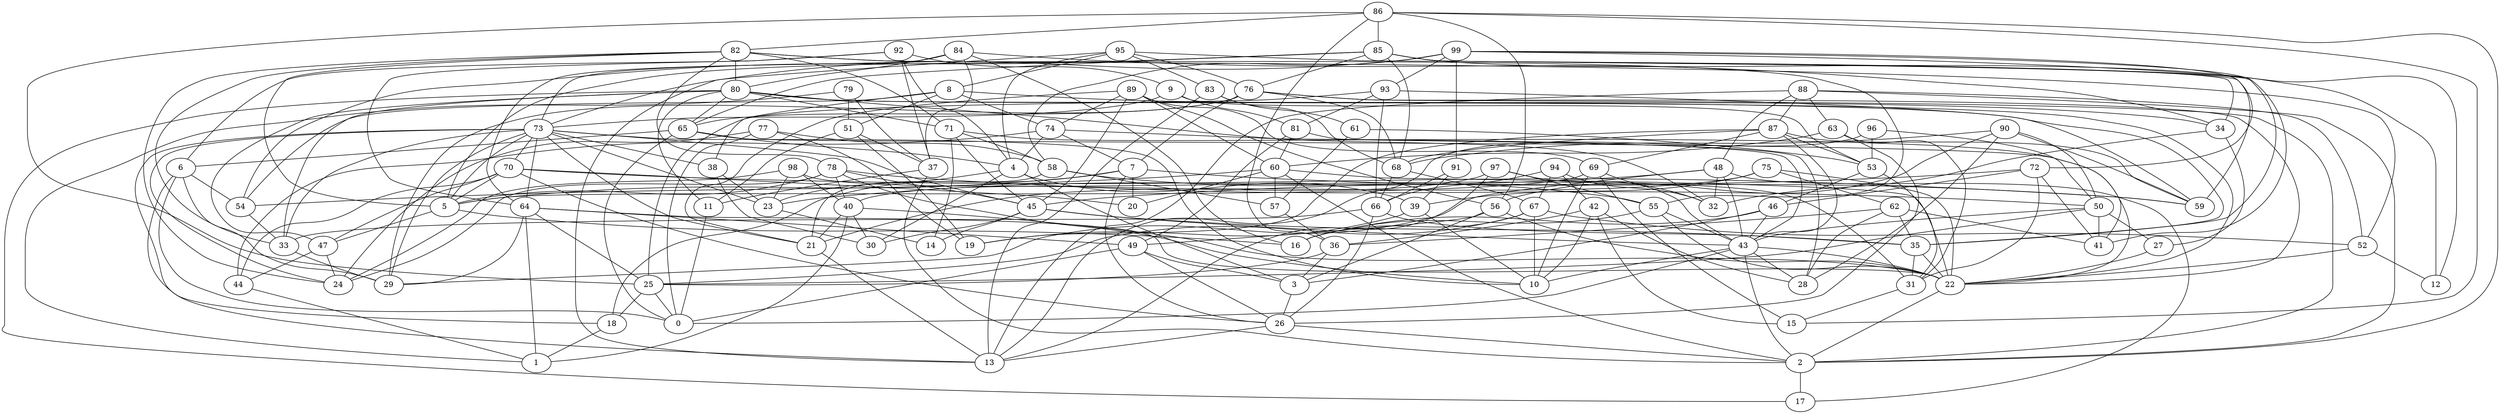 digraph GG_graph {

subgraph G_graph {
edge [color = black]
"18" -> "1" [dir = none]
"39" -> "10" [dir = none]
"39" -> "19" [dir = none]
"79" -> "51" [dir = none]
"79" -> "37" [dir = none]
"79" -> "1" [dir = none]
"56" -> "22" [dir = none]
"56" -> "3" [dir = none]
"56" -> "49" [dir = none]
"36" -> "3" [dir = none]
"36" -> "25" [dir = none]
"94" -> "66" [dir = none]
"94" -> "67" [dir = none]
"94" -> "32" [dir = none]
"94" -> "42" [dir = none]
"34" -> "32" [dir = none]
"34" -> "27" [dir = none]
"92" -> "6" [dir = none]
"92" -> "9" [dir = none]
"92" -> "4" [dir = none]
"92" -> "64" [dir = none]
"92" -> "37" [dir = none]
"68" -> "66" [dir = none]
"68" -> "67" [dir = none]
"64" -> "1" [dir = none]
"64" -> "49" [dir = none]
"64" -> "22" [dir = none]
"64" -> "25" [dir = none]
"64" -> "29" [dir = none]
"76" -> "2" [dir = none]
"76" -> "68" [dir = none]
"76" -> "29" [dir = none]
"76" -> "7" [dir = none]
"76" -> "22" [dir = none]
"76" -> "65" [dir = none]
"75" -> "21" [dir = none]
"75" -> "39" [dir = none]
"75" -> "62" [dir = none]
"75" -> "22" [dir = none]
"9" -> "53" [dir = none]
"9" -> "73" [dir = none]
"9" -> "81" [dir = none]
"37" -> "11" [dir = none]
"37" -> "2" [dir = none]
"46" -> "16" [dir = none]
"46" -> "3" [dir = none]
"46" -> "43" [dir = none]
"53" -> "31" [dir = none]
"53" -> "46" [dir = none]
"4" -> "3" [dir = none]
"4" -> "23" [dir = none]
"4" -> "30" [dir = none]
"4" -> "39" [dir = none]
"97" -> "55" [dir = none]
"97" -> "40" [dir = none]
"97" -> "43" [dir = none]
"97" -> "13" [dir = none]
"83" -> "68" [dir = none]
"83" -> "13" [dir = none]
"83" -> "61" [dir = none]
"63" -> "60" [dir = none]
"63" -> "31" [dir = none]
"63" -> "26" [dir = none]
"21" -> "13" [dir = none]
"26" -> "2" [dir = none]
"26" -> "13" [dir = none]
"89" -> "74" [dir = none]
"89" -> "21" [dir = none]
"89" -> "56" [dir = none]
"89" -> "60" [dir = none]
"89" -> "69" [dir = none]
"89" -> "45" [dir = none]
"98" -> "24" [dir = none]
"98" -> "23" [dir = none]
"98" -> "40" [dir = none]
"98" -> "31" [dir = none]
"82" -> "5" [dir = none]
"82" -> "80" [dir = none]
"82" -> "33" [dir = none]
"82" -> "71" [dir = none]
"82" -> "24" [dir = none]
"82" -> "78" [dir = none]
"82" -> "55" [dir = none]
"82" -> "52" [dir = none]
"2" -> "17" [dir = none]
"25" -> "18" [dir = none]
"25" -> "0" [dir = none]
"72" -> "31" [dir = none]
"72" -> "41" [dir = none]
"72" -> "45" [dir = none]
"72" -> "46" [dir = none]
"7" -> "20" [dir = none]
"7" -> "59" [dir = none]
"7" -> "18" [dir = none]
"7" -> "5" [dir = none]
"7" -> "26" [dir = none]
"65" -> "6" [dir = none]
"65" -> "4" [dir = none]
"65" -> "0" [dir = none]
"65" -> "22" [dir = none]
"86" -> "25" [dir = none]
"86" -> "36" [dir = none]
"86" -> "15" [dir = none]
"86" -> "56" [dir = none]
"86" -> "82" [dir = none]
"86" -> "2" [dir = none]
"86" -> "85" [dir = none]
"87" -> "68" [dir = none]
"87" -> "59" [dir = none]
"87" -> "53" [dir = none]
"87" -> "43" [dir = none]
"87" -> "19" [dir = none]
"87" -> "69" [dir = none]
"78" -> "50" [dir = none]
"78" -> "45" [dir = none]
"78" -> "5" [dir = none]
"78" -> "24" [dir = none]
"78" -> "40" [dir = none]
"78" -> "10" [dir = none]
"77" -> "58" [dir = none]
"77" -> "0" [dir = none]
"77" -> "24" [dir = none]
"77" -> "19" [dir = none]
"70" -> "5" [dir = none]
"70" -> "47" [dir = none]
"70" -> "26" [dir = none]
"70" -> "59" [dir = none]
"70" -> "20" [dir = none]
"70" -> "44" [dir = none]
"66" -> "26" [dir = none]
"66" -> "35" [dir = none]
"66" -> "33" [dir = none]
"69" -> "32" [dir = none]
"69" -> "5" [dir = none]
"69" -> "15" [dir = none]
"69" -> "10" [dir = none]
"81" -> "60" [dir = none]
"81" -> "49" [dir = none]
"81" -> "28" [dir = none]
"95" -> "13" [dir = none]
"95" -> "83" [dir = none]
"95" -> "4" [dir = none]
"95" -> "76" [dir = none]
"95" -> "8" [dir = none]
"95" -> "34" [dir = none]
"73" -> "21" [dir = none]
"73" -> "23" [dir = none]
"73" -> "24" [dir = none]
"73" -> "33" [dir = none]
"73" -> "45" [dir = none]
"73" -> "18" [dir = none]
"73" -> "5" [dir = none]
"73" -> "64" [dir = none]
"73" -> "38" [dir = none]
"73" -> "29" [dir = none]
"73" -> "70" [dir = none]
"73" -> "10" [dir = none]
"91" -> "39" [dir = none]
"91" -> "66" [dir = none]
"43" -> "22" [dir = none]
"43" -> "2" [dir = none]
"43" -> "28" [dir = none]
"43" -> "0" [dir = none]
"43" -> "10" [dir = none]
"96" -> "50" [dir = none]
"96" -> "53" [dir = none]
"96" -> "13" [dir = none]
"47" -> "24" [dir = none]
"47" -> "44" [dir = none]
"60" -> "54" [dir = none]
"60" -> "57" [dir = none]
"60" -> "22" [dir = none]
"60" -> "20" [dir = none]
"60" -> "2" [dir = none]
"51" -> "19" [dir = none]
"51" -> "11" [dir = none]
"51" -> "37" [dir = none]
"40" -> "30" [dir = none]
"40" -> "22" [dir = none]
"40" -> "21" [dir = none]
"40" -> "1" [dir = none]
"54" -> "33" [dir = none]
"22" -> "2" [dir = none]
"85" -> "12" [dir = none]
"85" -> "54" [dir = none]
"85" -> "35" [dir = none]
"85" -> "68" [dir = none]
"85" -> "5" [dir = none]
"85" -> "65" [dir = none]
"85" -> "59" [dir = none]
"85" -> "76" [dir = none]
"23" -> "14" [dir = none]
"6" -> "13" [dir = none]
"6" -> "29" [dir = none]
"6" -> "0" [dir = none]
"6" -> "54" [dir = none]
"33" -> "29" [dir = none]
"61" -> "57" [dir = none]
"61" -> "53" [dir = none]
"38" -> "23" [dir = none]
"38" -> "30" [dir = none]
"35" -> "31" [dir = none]
"35" -> "22" [dir = none]
"8" -> "34" [dir = none]
"8" -> "54" [dir = none]
"8" -> "38" [dir = none]
"8" -> "74" [dir = none]
"8" -> "51" [dir = none]
"57" -> "36" [dir = none]
"45" -> "14" [dir = none]
"45" -> "43" [dir = none]
"45" -> "30" [dir = none]
"45" -> "35" [dir = none]
"31" -> "15" [dir = none]
"3" -> "26" [dir = none]
"62" -> "41" [dir = none]
"62" -> "28" [dir = none]
"62" -> "35" [dir = none]
"62" -> "36" [dir = none]
"55" -> "16" [dir = none]
"55" -> "43" [dir = none]
"55" -> "22" [dir = none]
"48" -> "43" [dir = none]
"48" -> "23" [dir = none]
"48" -> "29" [dir = none]
"48" -> "32" [dir = none]
"48" -> "17" [dir = none]
"71" -> "41" [dir = none]
"71" -> "45" [dir = none]
"71" -> "14" [dir = none]
"71" -> "58" [dir = none]
"67" -> "52" [dir = none]
"67" -> "25" [dir = none]
"67" -> "10" [dir = none]
"67" -> "16" [dir = none]
"50" -> "27" [dir = none]
"50" -> "43" [dir = none]
"50" -> "41" [dir = none]
"50" -> "25" [dir = none]
"84" -> "16" [dir = none]
"84" -> "37" [dir = none]
"84" -> "80" [dir = none]
"84" -> "34" [dir = none]
"84" -> "64" [dir = none]
"84" -> "73" [dir = none]
"58" -> "57" [dir = none]
"58" -> "55" [dir = none]
"58" -> "21" [dir = none]
"27" -> "22" [dir = none]
"44" -> "1" [dir = none]
"80" -> "17" [dir = none]
"80" -> "47" [dir = none]
"80" -> "35" [dir = none]
"80" -> "32" [dir = none]
"80" -> "71" [dir = none]
"80" -> "11" [dir = none]
"80" -> "22" [dir = none]
"80" -> "65" [dir = none]
"80" -> "33" [dir = none]
"49" -> "3" [dir = none]
"49" -> "26" [dir = none]
"49" -> "0" [dir = none]
"42" -> "28" [dir = none]
"42" -> "36" [dir = none]
"42" -> "10" [dir = none]
"42" -> "15" [dir = none]
"90" -> "28" [dir = none]
"90" -> "59" [dir = none]
"90" -> "50" [dir = none]
"90" -> "68" [dir = none]
"90" -> "56" [dir = none]
"11" -> "0" [dir = none]
"52" -> "12" [dir = none]
"52" -> "22" [dir = none]
"5" -> "47" [dir = none]
"5" -> "16" [dir = none]
"99" -> "58" [dir = none]
"99" -> "72" [dir = none]
"99" -> "93" [dir = none]
"99" -> "73" [dir = none]
"99" -> "41" [dir = none]
"99" -> "91" [dir = none]
"99" -> "12" [dir = none]
"88" -> "52" [dir = none]
"88" -> "48" [dir = none]
"88" -> "63" [dir = none]
"88" -> "87" [dir = none]
"88" -> "2" [dir = none]
"88" -> "13" [dir = none]
"74" -> "44" [dir = none]
"74" -> "7" [dir = none]
"74" -> "43" [dir = none]
"74" -> "4" [dir = none]
"93" -> "25" [dir = none]
"93" -> "81" [dir = none]
"93" -> "66" [dir = none]
"93" -> "59" [dir = none]
}

}
